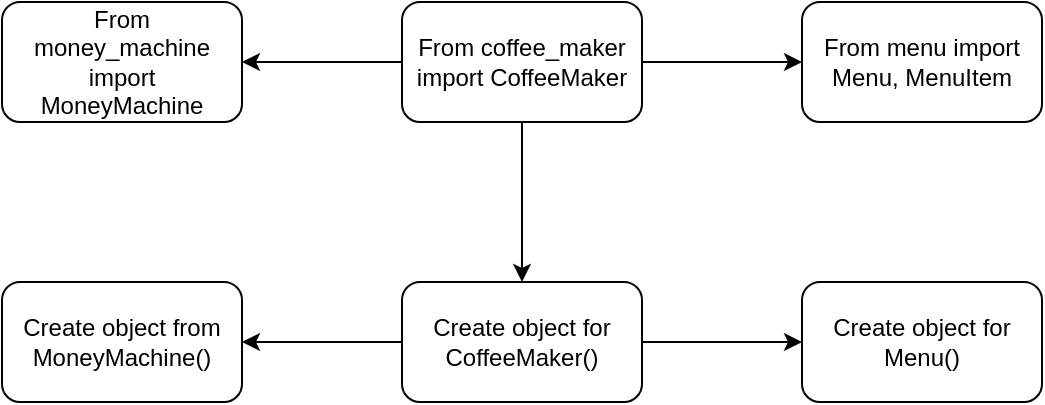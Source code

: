 <mxfile version="24.8.6">
  <diagram name="Page-1" id="3yf-lj2kJcfVt5YnkAmP">
    <mxGraphModel dx="1185" dy="632" grid="1" gridSize="10" guides="1" tooltips="1" connect="1" arrows="1" fold="1" page="1" pageScale="1" pageWidth="850" pageHeight="1100" math="0" shadow="0">
      <root>
        <mxCell id="0" />
        <mxCell id="1" parent="0" />
        <mxCell id="NlupzZtL1dCH14fbyRT--5" value="" style="edgeStyle=orthogonalEdgeStyle;rounded=0;orthogonalLoop=1;jettySize=auto;html=1;" edge="1" parent="1" source="NlupzZtL1dCH14fbyRT--1" target="NlupzZtL1dCH14fbyRT--4">
          <mxGeometry relative="1" as="geometry" />
        </mxCell>
        <mxCell id="NlupzZtL1dCH14fbyRT--7" value="" style="edgeStyle=orthogonalEdgeStyle;rounded=0;orthogonalLoop=1;jettySize=auto;html=1;" edge="1" parent="1" source="NlupzZtL1dCH14fbyRT--1" target="NlupzZtL1dCH14fbyRT--6">
          <mxGeometry relative="1" as="geometry" />
        </mxCell>
        <mxCell id="NlupzZtL1dCH14fbyRT--9" value="" style="edgeStyle=orthogonalEdgeStyle;rounded=0;orthogonalLoop=1;jettySize=auto;html=1;" edge="1" parent="1" source="NlupzZtL1dCH14fbyRT--1" target="NlupzZtL1dCH14fbyRT--8">
          <mxGeometry relative="1" as="geometry" />
        </mxCell>
        <mxCell id="NlupzZtL1dCH14fbyRT--1" value="From coffee_maker import CoffeeMaker" style="rounded=1;whiteSpace=wrap;html=1;" vertex="1" parent="1">
          <mxGeometry x="365" y="20" width="120" height="60" as="geometry" />
        </mxCell>
        <mxCell id="NlupzZtL1dCH14fbyRT--4" value="From menu import Menu, MenuItem" style="whiteSpace=wrap;html=1;rounded=1;" vertex="1" parent="1">
          <mxGeometry x="565" y="20" width="120" height="60" as="geometry" />
        </mxCell>
        <mxCell id="NlupzZtL1dCH14fbyRT--6" value="&lt;div&gt;From money_machine import MoneyMachine&lt;br&gt;&lt;/div&gt;" style="whiteSpace=wrap;html=1;rounded=1;" vertex="1" parent="1">
          <mxGeometry x="165" y="20" width="120" height="60" as="geometry" />
        </mxCell>
        <mxCell id="NlupzZtL1dCH14fbyRT--11" value="" style="edgeStyle=orthogonalEdgeStyle;rounded=0;orthogonalLoop=1;jettySize=auto;html=1;" edge="1" parent="1" source="NlupzZtL1dCH14fbyRT--8" target="NlupzZtL1dCH14fbyRT--10">
          <mxGeometry relative="1" as="geometry" />
        </mxCell>
        <mxCell id="NlupzZtL1dCH14fbyRT--13" value="" style="edgeStyle=orthogonalEdgeStyle;rounded=0;orthogonalLoop=1;jettySize=auto;html=1;" edge="1" parent="1" source="NlupzZtL1dCH14fbyRT--8" target="NlupzZtL1dCH14fbyRT--12">
          <mxGeometry relative="1" as="geometry" />
        </mxCell>
        <mxCell id="NlupzZtL1dCH14fbyRT--8" value="Create object for CoffeeMaker()" style="whiteSpace=wrap;html=1;rounded=1;" vertex="1" parent="1">
          <mxGeometry x="365" y="160" width="120" height="60" as="geometry" />
        </mxCell>
        <mxCell id="NlupzZtL1dCH14fbyRT--10" value="Create object for Menu()" style="whiteSpace=wrap;html=1;rounded=1;" vertex="1" parent="1">
          <mxGeometry x="565" y="160" width="120" height="60" as="geometry" />
        </mxCell>
        <mxCell id="NlupzZtL1dCH14fbyRT--12" value="Create object from MoneyMachine()" style="whiteSpace=wrap;html=1;rounded=1;" vertex="1" parent="1">
          <mxGeometry x="165" y="160" width="120" height="60" as="geometry" />
        </mxCell>
      </root>
    </mxGraphModel>
  </diagram>
</mxfile>
